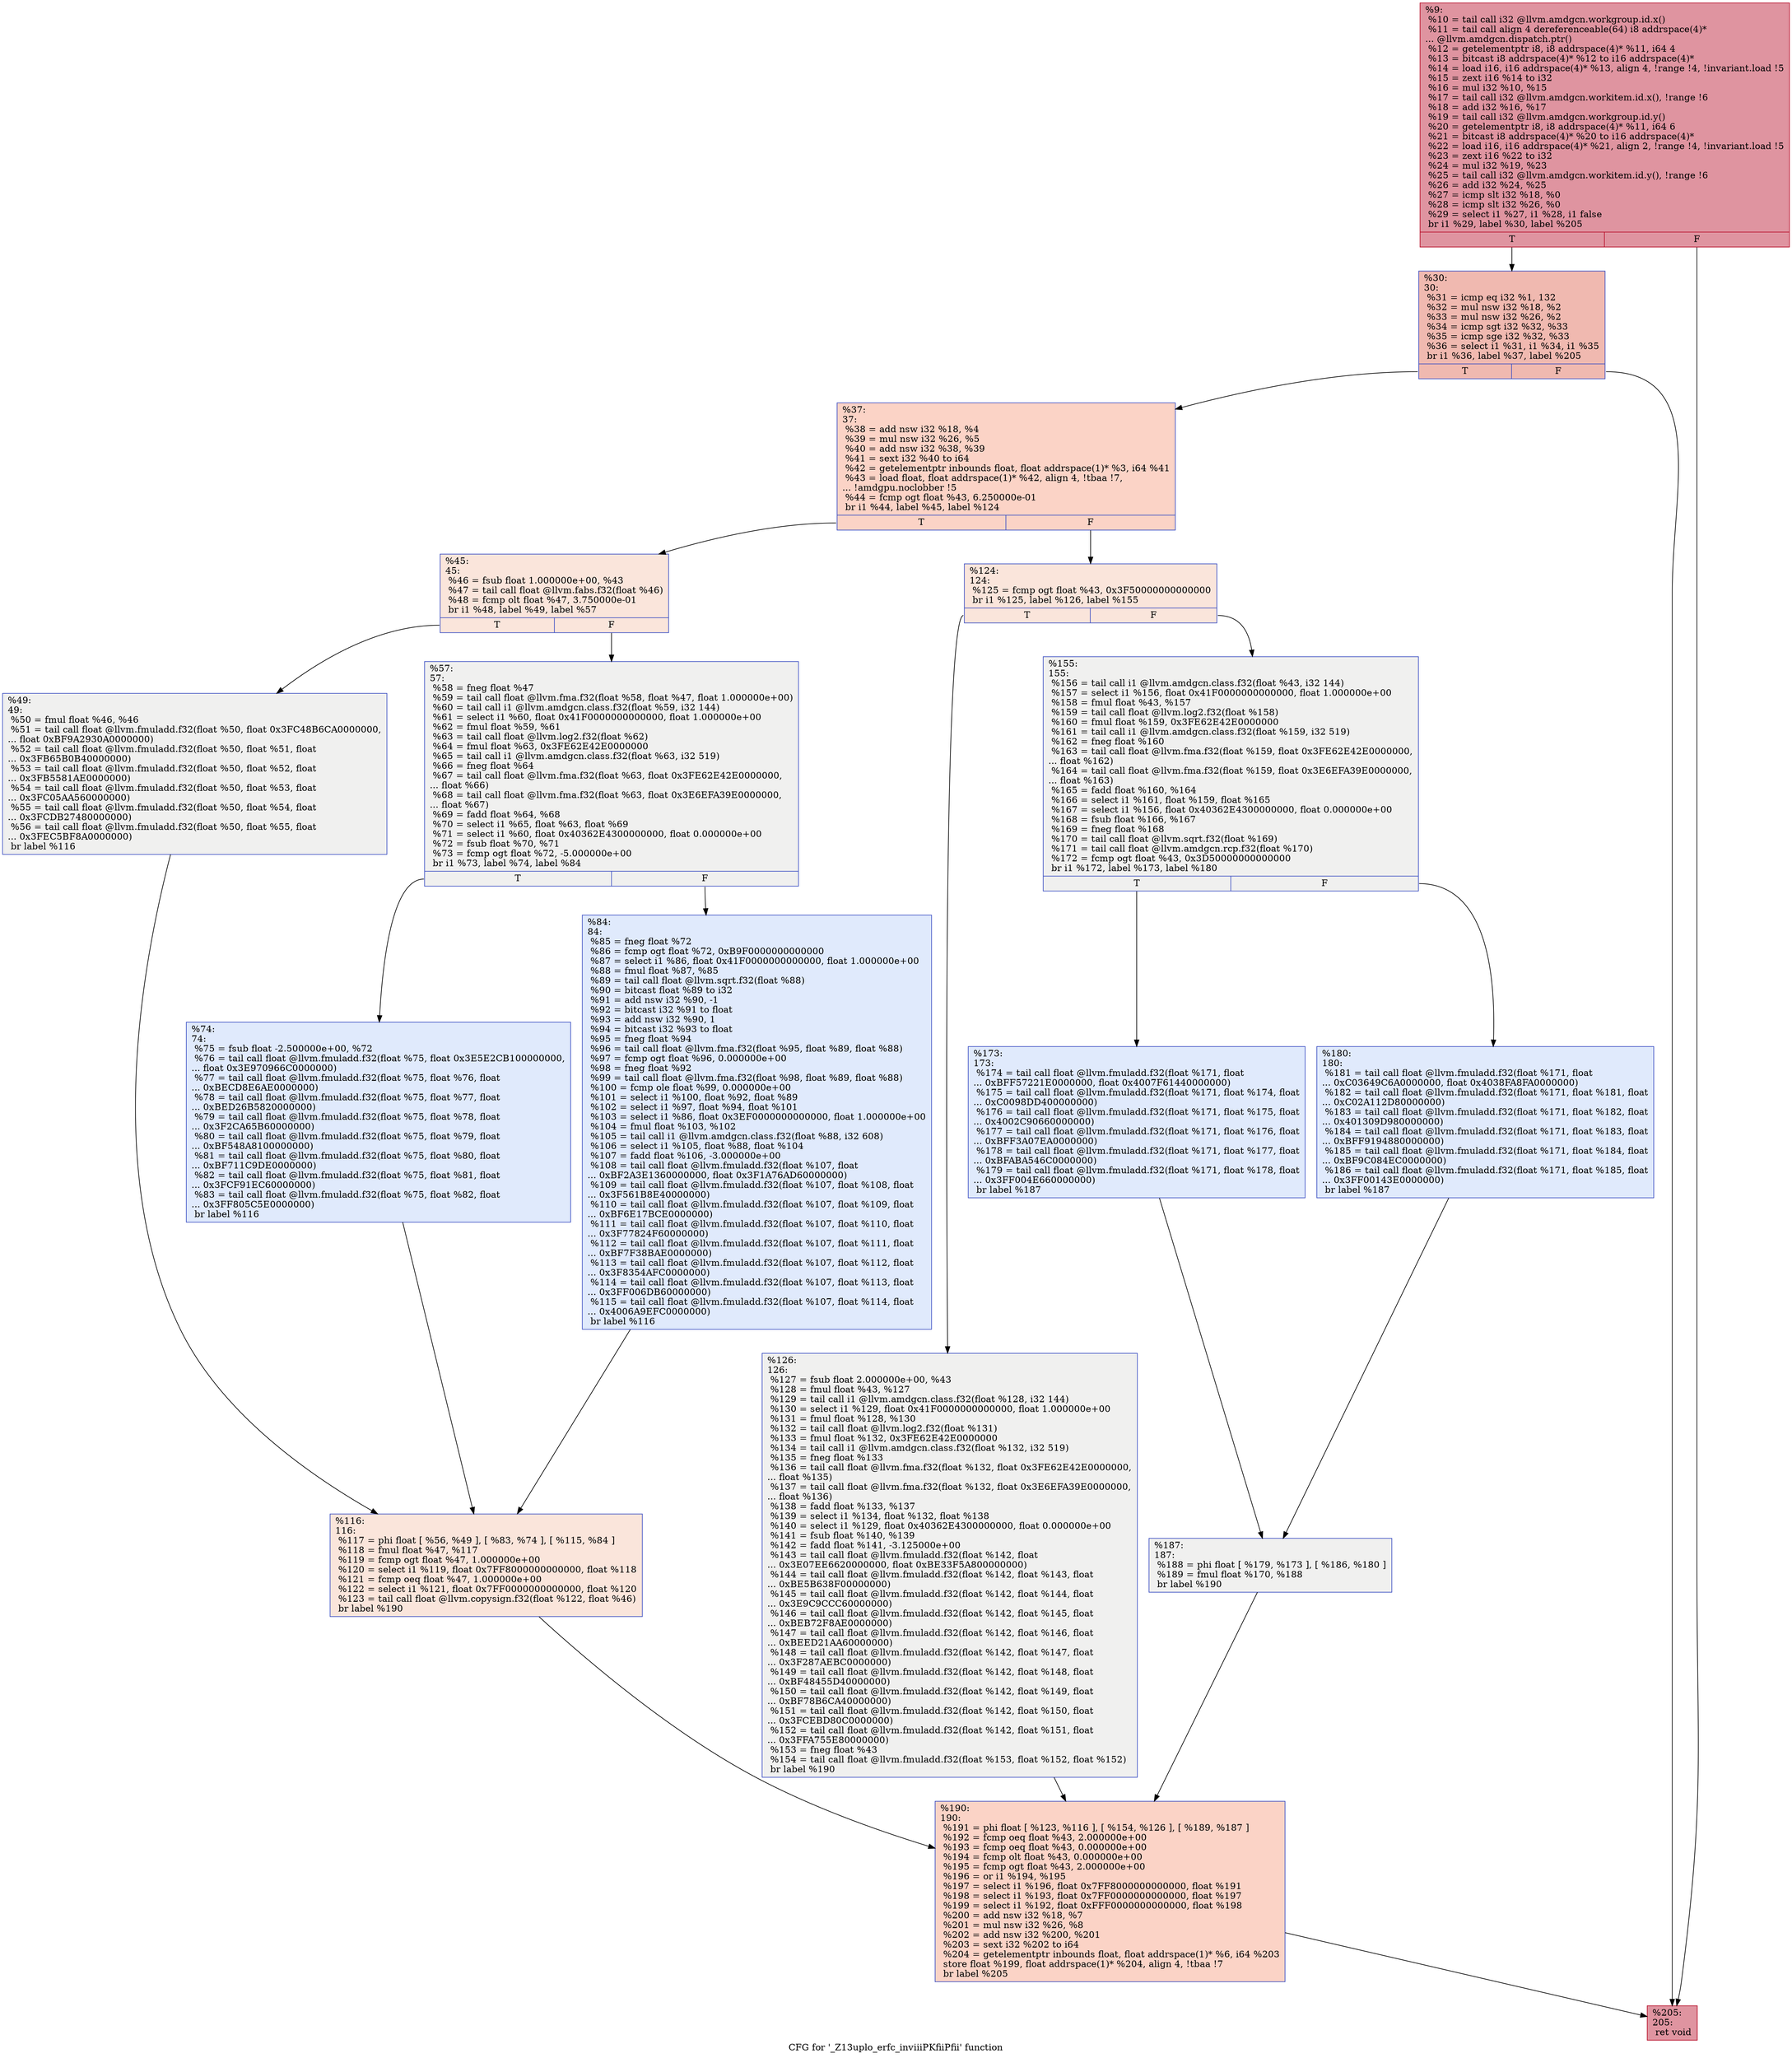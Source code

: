 digraph "CFG for '_Z13uplo_erfc_inviiiPKfiiPfii' function" {
	label="CFG for '_Z13uplo_erfc_inviiiPKfiiPfii' function";

	Node0x5067730 [shape=record,color="#b70d28ff", style=filled, fillcolor="#b70d2870",label="{%9:\l  %10 = tail call i32 @llvm.amdgcn.workgroup.id.x()\l  %11 = tail call align 4 dereferenceable(64) i8 addrspace(4)*\l... @llvm.amdgcn.dispatch.ptr()\l  %12 = getelementptr i8, i8 addrspace(4)* %11, i64 4\l  %13 = bitcast i8 addrspace(4)* %12 to i16 addrspace(4)*\l  %14 = load i16, i16 addrspace(4)* %13, align 4, !range !4, !invariant.load !5\l  %15 = zext i16 %14 to i32\l  %16 = mul i32 %10, %15\l  %17 = tail call i32 @llvm.amdgcn.workitem.id.x(), !range !6\l  %18 = add i32 %16, %17\l  %19 = tail call i32 @llvm.amdgcn.workgroup.id.y()\l  %20 = getelementptr i8, i8 addrspace(4)* %11, i64 6\l  %21 = bitcast i8 addrspace(4)* %20 to i16 addrspace(4)*\l  %22 = load i16, i16 addrspace(4)* %21, align 2, !range !4, !invariant.load !5\l  %23 = zext i16 %22 to i32\l  %24 = mul i32 %19, %23\l  %25 = tail call i32 @llvm.amdgcn.workitem.id.y(), !range !6\l  %26 = add i32 %24, %25\l  %27 = icmp slt i32 %18, %0\l  %28 = icmp slt i32 %26, %0\l  %29 = select i1 %27, i1 %28, i1 false\l  br i1 %29, label %30, label %205\l|{<s0>T|<s1>F}}"];
	Node0x5067730:s0 -> Node0x506bcf0;
	Node0x5067730:s1 -> Node0x506bd80;
	Node0x506bcf0 [shape=record,color="#3d50c3ff", style=filled, fillcolor="#de614d70",label="{%30:\l30:                                               \l  %31 = icmp eq i32 %1, 132\l  %32 = mul nsw i32 %18, %2\l  %33 = mul nsw i32 %26, %2\l  %34 = icmp sgt i32 %32, %33\l  %35 = icmp sge i32 %32, %33\l  %36 = select i1 %31, i1 %34, i1 %35\l  br i1 %36, label %37, label %205\l|{<s0>T|<s1>F}}"];
	Node0x506bcf0:s0 -> Node0x5069d70;
	Node0x506bcf0:s1 -> Node0x506bd80;
	Node0x5069d70 [shape=record,color="#3d50c3ff", style=filled, fillcolor="#f59c7d70",label="{%37:\l37:                                               \l  %38 = add nsw i32 %18, %4\l  %39 = mul nsw i32 %26, %5\l  %40 = add nsw i32 %38, %39\l  %41 = sext i32 %40 to i64\l  %42 = getelementptr inbounds float, float addrspace(1)* %3, i64 %41\l  %43 = load float, float addrspace(1)* %42, align 4, !tbaa !7,\l... !amdgpu.noclobber !5\l  %44 = fcmp ogt float %43, 6.250000e-01\l  br i1 %44, label %45, label %124\l|{<s0>T|<s1>F}}"];
	Node0x5069d70:s0 -> Node0x506d430;
	Node0x5069d70:s1 -> Node0x506d4c0;
	Node0x506d430 [shape=record,color="#3d50c3ff", style=filled, fillcolor="#f4c5ad70",label="{%45:\l45:                                               \l  %46 = fsub float 1.000000e+00, %43\l  %47 = tail call float @llvm.fabs.f32(float %46)\l  %48 = fcmp olt float %47, 3.750000e-01\l  br i1 %48, label %49, label %57\l|{<s0>T|<s1>F}}"];
	Node0x506d430:s0 -> Node0x506d920;
	Node0x506d430:s1 -> Node0x506d9b0;
	Node0x506d920 [shape=record,color="#3d50c3ff", style=filled, fillcolor="#dedcdb70",label="{%49:\l49:                                               \l  %50 = fmul float %46, %46\l  %51 = tail call float @llvm.fmuladd.f32(float %50, float 0x3FC48B6CA0000000,\l... float 0xBF9A2930A0000000)\l  %52 = tail call float @llvm.fmuladd.f32(float %50, float %51, float\l... 0x3FB65B0B40000000)\l  %53 = tail call float @llvm.fmuladd.f32(float %50, float %52, float\l... 0x3FB5581AE0000000)\l  %54 = tail call float @llvm.fmuladd.f32(float %50, float %53, float\l... 0x3FC05AA560000000)\l  %55 = tail call float @llvm.fmuladd.f32(float %50, float %54, float\l... 0x3FCDB27480000000)\l  %56 = tail call float @llvm.fmuladd.f32(float %50, float %55, float\l... 0x3FEC5BF8A0000000)\l  br label %116\l}"];
	Node0x506d920 -> Node0x506e630;
	Node0x506d9b0 [shape=record,color="#3d50c3ff", style=filled, fillcolor="#dedcdb70",label="{%57:\l57:                                               \l  %58 = fneg float %47\l  %59 = tail call float @llvm.fma.f32(float %58, float %47, float 1.000000e+00)\l  %60 = tail call i1 @llvm.amdgcn.class.f32(float %59, i32 144)\l  %61 = select i1 %60, float 0x41F0000000000000, float 1.000000e+00\l  %62 = fmul float %59, %61\l  %63 = tail call float @llvm.log2.f32(float %62)\l  %64 = fmul float %63, 0x3FE62E42E0000000\l  %65 = tail call i1 @llvm.amdgcn.class.f32(float %63, i32 519)\l  %66 = fneg float %64\l  %67 = tail call float @llvm.fma.f32(float %63, float 0x3FE62E42E0000000,\l... float %66)\l  %68 = tail call float @llvm.fma.f32(float %63, float 0x3E6EFA39E0000000,\l... float %67)\l  %69 = fadd float %64, %68\l  %70 = select i1 %65, float %63, float %69\l  %71 = select i1 %60, float 0x40362E4300000000, float 0.000000e+00\l  %72 = fsub float %70, %71\l  %73 = fcmp ogt float %72, -5.000000e+00\l  br i1 %73, label %74, label %84\l|{<s0>T|<s1>F}}"];
	Node0x506d9b0:s0 -> Node0x506fad0;
	Node0x506d9b0:s1 -> Node0x506fb60;
	Node0x506fad0 [shape=record,color="#3d50c3ff", style=filled, fillcolor="#b9d0f970",label="{%74:\l74:                                               \l  %75 = fsub float -2.500000e+00, %72\l  %76 = tail call float @llvm.fmuladd.f32(float %75, float 0x3E5E2CB100000000,\l... float 0x3E970966C0000000)\l  %77 = tail call float @llvm.fmuladd.f32(float %75, float %76, float\l... 0xBECD8E6AE0000000)\l  %78 = tail call float @llvm.fmuladd.f32(float %75, float %77, float\l... 0xBED26B5820000000)\l  %79 = tail call float @llvm.fmuladd.f32(float %75, float %78, float\l... 0x3F2CA65B60000000)\l  %80 = tail call float @llvm.fmuladd.f32(float %75, float %79, float\l... 0xBF548A8100000000)\l  %81 = tail call float @llvm.fmuladd.f32(float %75, float %80, float\l... 0xBF711C9DE0000000)\l  %82 = tail call float @llvm.fmuladd.f32(float %75, float %81, float\l... 0x3FCF91EC60000000)\l  %83 = tail call float @llvm.fmuladd.f32(float %75, float %82, float\l... 0x3FF805C5E0000000)\l  br label %116\l}"];
	Node0x506fad0 -> Node0x506e630;
	Node0x506fb60 [shape=record,color="#3d50c3ff", style=filled, fillcolor="#b9d0f970",label="{%84:\l84:                                               \l  %85 = fneg float %72\l  %86 = fcmp ogt float %72, 0xB9F0000000000000\l  %87 = select i1 %86, float 0x41F0000000000000, float 1.000000e+00\l  %88 = fmul float %87, %85\l  %89 = tail call float @llvm.sqrt.f32(float %88)\l  %90 = bitcast float %89 to i32\l  %91 = add nsw i32 %90, -1\l  %92 = bitcast i32 %91 to float\l  %93 = add nsw i32 %90, 1\l  %94 = bitcast i32 %93 to float\l  %95 = fneg float %94\l  %96 = tail call float @llvm.fma.f32(float %95, float %89, float %88)\l  %97 = fcmp ogt float %96, 0.000000e+00\l  %98 = fneg float %92\l  %99 = tail call float @llvm.fma.f32(float %98, float %89, float %88)\l  %100 = fcmp ole float %99, 0.000000e+00\l  %101 = select i1 %100, float %92, float %89\l  %102 = select i1 %97, float %94, float %101\l  %103 = select i1 %86, float 0x3EF0000000000000, float 1.000000e+00\l  %104 = fmul float %103, %102\l  %105 = tail call i1 @llvm.amdgcn.class.f32(float %88, i32 608)\l  %106 = select i1 %105, float %88, float %104\l  %107 = fadd float %106, -3.000000e+00\l  %108 = tail call float @llvm.fmuladd.f32(float %107, float\l... 0xBF2A3E1360000000, float 0x3F1A76AD60000000)\l  %109 = tail call float @llvm.fmuladd.f32(float %107, float %108, float\l... 0x3F561B8E40000000)\l  %110 = tail call float @llvm.fmuladd.f32(float %107, float %109, float\l... 0xBF6E17BCE0000000)\l  %111 = tail call float @llvm.fmuladd.f32(float %107, float %110, float\l... 0x3F77824F60000000)\l  %112 = tail call float @llvm.fmuladd.f32(float %107, float %111, float\l... 0xBF7F38BAE0000000)\l  %113 = tail call float @llvm.fmuladd.f32(float %107, float %112, float\l... 0x3F8354AFC0000000)\l  %114 = tail call float @llvm.fmuladd.f32(float %107, float %113, float\l... 0x3FF006DB60000000)\l  %115 = tail call float @llvm.fmuladd.f32(float %107, float %114, float\l... 0x4006A9EFC0000000)\l  br label %116\l}"];
	Node0x506fb60 -> Node0x506e630;
	Node0x506e630 [shape=record,color="#3d50c3ff", style=filled, fillcolor="#f4c5ad70",label="{%116:\l116:                                              \l  %117 = phi float [ %56, %49 ], [ %83, %74 ], [ %115, %84 ]\l  %118 = fmul float %47, %117\l  %119 = fcmp ogt float %47, 1.000000e+00\l  %120 = select i1 %119, float 0x7FF8000000000000, float %118\l  %121 = fcmp oeq float %47, 1.000000e+00\l  %122 = select i1 %121, float 0x7FF0000000000000, float %120\l  %123 = tail call float @llvm.copysign.f32(float %122, float %46)\l  br label %190\l}"];
	Node0x506e630 -> Node0x5072cd0;
	Node0x506d4c0 [shape=record,color="#3d50c3ff", style=filled, fillcolor="#f4c5ad70",label="{%124:\l124:                                              \l  %125 = fcmp ogt float %43, 0x3F50000000000000\l  br i1 %125, label %126, label %155\l|{<s0>T|<s1>F}}"];
	Node0x506d4c0:s0 -> Node0x5072e60;
	Node0x506d4c0:s1 -> Node0x5072ef0;
	Node0x5072e60 [shape=record,color="#3d50c3ff", style=filled, fillcolor="#dedcdb70",label="{%126:\l126:                                              \l  %127 = fsub float 2.000000e+00, %43\l  %128 = fmul float %43, %127\l  %129 = tail call i1 @llvm.amdgcn.class.f32(float %128, i32 144)\l  %130 = select i1 %129, float 0x41F0000000000000, float 1.000000e+00\l  %131 = fmul float %128, %130\l  %132 = tail call float @llvm.log2.f32(float %131)\l  %133 = fmul float %132, 0x3FE62E42E0000000\l  %134 = tail call i1 @llvm.amdgcn.class.f32(float %132, i32 519)\l  %135 = fneg float %133\l  %136 = tail call float @llvm.fma.f32(float %132, float 0x3FE62E42E0000000,\l... float %135)\l  %137 = tail call float @llvm.fma.f32(float %132, float 0x3E6EFA39E0000000,\l... float %136)\l  %138 = fadd float %133, %137\l  %139 = select i1 %134, float %132, float %138\l  %140 = select i1 %129, float 0x40362E4300000000, float 0.000000e+00\l  %141 = fsub float %140, %139\l  %142 = fadd float %141, -3.125000e+00\l  %143 = tail call float @llvm.fmuladd.f32(float %142, float\l... 0x3E07EE6620000000, float 0xBE33F5A800000000)\l  %144 = tail call float @llvm.fmuladd.f32(float %142, float %143, float\l... 0xBE5B638F00000000)\l  %145 = tail call float @llvm.fmuladd.f32(float %142, float %144, float\l... 0x3E9C9CCC60000000)\l  %146 = tail call float @llvm.fmuladd.f32(float %142, float %145, float\l... 0xBEB72F8AE0000000)\l  %147 = tail call float @llvm.fmuladd.f32(float %142, float %146, float\l... 0xBEED21AA60000000)\l  %148 = tail call float @llvm.fmuladd.f32(float %142, float %147, float\l... 0x3F287AEBC0000000)\l  %149 = tail call float @llvm.fmuladd.f32(float %142, float %148, float\l... 0xBF48455D40000000)\l  %150 = tail call float @llvm.fmuladd.f32(float %142, float %149, float\l... 0xBF78B6CA40000000)\l  %151 = tail call float @llvm.fmuladd.f32(float %142, float %150, float\l... 0x3FCEBD80C0000000)\l  %152 = tail call float @llvm.fmuladd.f32(float %142, float %151, float\l... 0x3FFA755E80000000)\l  %153 = fneg float %43\l  %154 = tail call float @llvm.fmuladd.f32(float %153, float %152, float %152)\l  br label %190\l}"];
	Node0x5072e60 -> Node0x5072cd0;
	Node0x5072ef0 [shape=record,color="#3d50c3ff", style=filled, fillcolor="#dedcdb70",label="{%155:\l155:                                              \l  %156 = tail call i1 @llvm.amdgcn.class.f32(float %43, i32 144)\l  %157 = select i1 %156, float 0x41F0000000000000, float 1.000000e+00\l  %158 = fmul float %43, %157\l  %159 = tail call float @llvm.log2.f32(float %158)\l  %160 = fmul float %159, 0x3FE62E42E0000000\l  %161 = tail call i1 @llvm.amdgcn.class.f32(float %159, i32 519)\l  %162 = fneg float %160\l  %163 = tail call float @llvm.fma.f32(float %159, float 0x3FE62E42E0000000,\l... float %162)\l  %164 = tail call float @llvm.fma.f32(float %159, float 0x3E6EFA39E0000000,\l... float %163)\l  %165 = fadd float %160, %164\l  %166 = select i1 %161, float %159, float %165\l  %167 = select i1 %156, float 0x40362E4300000000, float 0.000000e+00\l  %168 = fsub float %166, %167\l  %169 = fneg float %168\l  %170 = tail call float @llvm.sqrt.f32(float %169)\l  %171 = tail call float @llvm.amdgcn.rcp.f32(float %170)\l  %172 = fcmp ogt float %43, 0x3D50000000000000\l  br i1 %172, label %173, label %180\l|{<s0>T|<s1>F}}"];
	Node0x5072ef0:s0 -> Node0x5076970;
	Node0x5072ef0:s1 -> Node0x5076a00;
	Node0x5076970 [shape=record,color="#3d50c3ff", style=filled, fillcolor="#b9d0f970",label="{%173:\l173:                                              \l  %174 = tail call float @llvm.fmuladd.f32(float %171, float\l... 0xBFF57221E0000000, float 0x4007F61440000000)\l  %175 = tail call float @llvm.fmuladd.f32(float %171, float %174, float\l... 0xC0098DD400000000)\l  %176 = tail call float @llvm.fmuladd.f32(float %171, float %175, float\l... 0x4002C90660000000)\l  %177 = tail call float @llvm.fmuladd.f32(float %171, float %176, float\l... 0xBFF3A07EA0000000)\l  %178 = tail call float @llvm.fmuladd.f32(float %171, float %177, float\l... 0xBFABA546C0000000)\l  %179 = tail call float @llvm.fmuladd.f32(float %171, float %178, float\l... 0x3FF004E660000000)\l  br label %187\l}"];
	Node0x5076970 -> Node0x5077490;
	Node0x5076a00 [shape=record,color="#3d50c3ff", style=filled, fillcolor="#b9d0f970",label="{%180:\l180:                                              \l  %181 = tail call float @llvm.fmuladd.f32(float %171, float\l... 0xC03649C6A0000000, float 0x4038FA8FA0000000)\l  %182 = tail call float @llvm.fmuladd.f32(float %171, float %181, float\l... 0xC02A112D80000000)\l  %183 = tail call float @llvm.fmuladd.f32(float %171, float %182, float\l... 0x401309D980000000)\l  %184 = tail call float @llvm.fmuladd.f32(float %171, float %183, float\l... 0xBFF9194880000000)\l  %185 = tail call float @llvm.fmuladd.f32(float %171, float %184, float\l... 0xBF9C084EC0000000)\l  %186 = tail call float @llvm.fmuladd.f32(float %171, float %185, float\l... 0x3FF00143E0000000)\l  br label %187\l}"];
	Node0x5076a00 -> Node0x5077490;
	Node0x5077490 [shape=record,color="#3d50c3ff", style=filled, fillcolor="#dedcdb70",label="{%187:\l187:                                              \l  %188 = phi float [ %179, %173 ], [ %186, %180 ]\l  %189 = fmul float %170, %188\l  br label %190\l}"];
	Node0x5077490 -> Node0x5072cd0;
	Node0x5072cd0 [shape=record,color="#3d50c3ff", style=filled, fillcolor="#f59c7d70",label="{%190:\l190:                                              \l  %191 = phi float [ %123, %116 ], [ %154, %126 ], [ %189, %187 ]\l  %192 = fcmp oeq float %43, 2.000000e+00\l  %193 = fcmp oeq float %43, 0.000000e+00\l  %194 = fcmp olt float %43, 0.000000e+00\l  %195 = fcmp ogt float %43, 2.000000e+00\l  %196 = or i1 %194, %195\l  %197 = select i1 %196, float 0x7FF8000000000000, float %191\l  %198 = select i1 %193, float 0x7FF0000000000000, float %197\l  %199 = select i1 %192, float 0xFFF0000000000000, float %198\l  %200 = add nsw i32 %18, %7\l  %201 = mul nsw i32 %26, %8\l  %202 = add nsw i32 %200, %201\l  %203 = sext i32 %202 to i64\l  %204 = getelementptr inbounds float, float addrspace(1)* %6, i64 %203\l  store float %199, float addrspace(1)* %204, align 4, !tbaa !7\l  br label %205\l}"];
	Node0x5072cd0 -> Node0x506bd80;
	Node0x506bd80 [shape=record,color="#b70d28ff", style=filled, fillcolor="#b70d2870",label="{%205:\l205:                                              \l  ret void\l}"];
}
